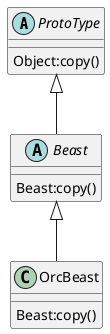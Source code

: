 @startuml

abstract class ProtoType{
    Object:copy()
}

abstract class Beast{
    Beast:copy()
}

class OrcBeast{
    Beast:copy()
}

ProtoType <|-- Beast
Beast <|-- OrcBeast

@enduml